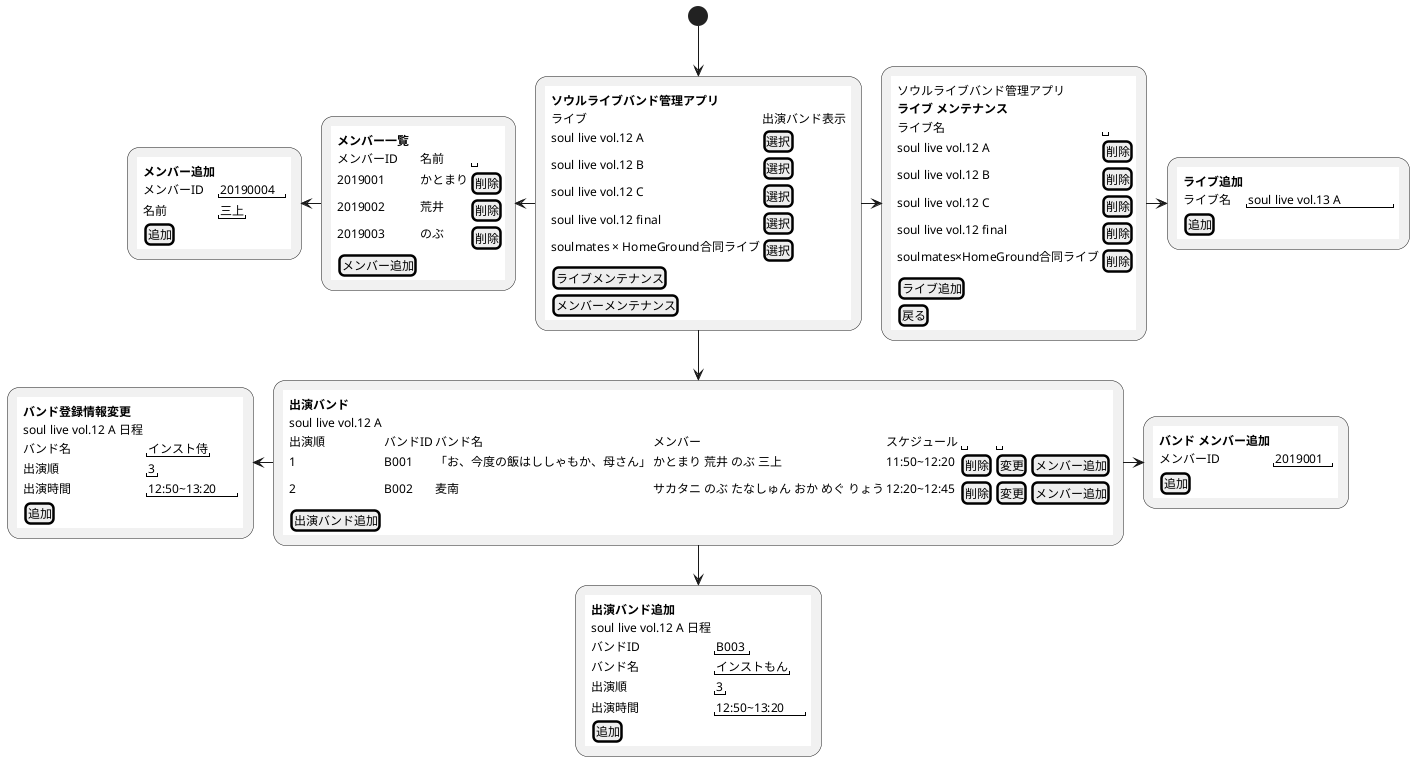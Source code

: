 @startuml name
(*) -->"
{{
    salt
    {
        <b>ソウルライブバンド管理アプリ
        ライブ|出演バンド表示
        soul live vol.12 A|[選択]
        soul live vol.12 B|[選択]
        soul live vol.12 C|[選択]
        soul live vol.12 final|[選択]
        soulmates × HomeGround合同ライブ|[選択]
        [ライブメンテナンス]
        [メンバーメンテナンス]
    }
}}
" as home

home -down->"
{{
    salt
    {
        <b>出演バンド
        soul live vol.12 A
        出演順|バンドID|バンド名|メンバー|スケジュール|""|""
        1|B001|「お、今度の飯はししゃもか、母さん」|かとまり 荒井 のぶ 三上|11:50~12:20|[削除]|[変更]|[メンバー追加]
        2|B002|麦南|サカタニ のぶ たなしゅん おか めぐ りょう|12:20~12:45|[削除]|[変更]|[メンバー追加]
        [出演バンド追加]
    }
}}
" as show_band

show_band -down->"
{{
    salt
    {
        <b>出演バンド追加
        soul live vol.12 A 日程
        バンドID|"B003"
        バンド名|"インストもん"
        出演順|"3"
        出演時間|"12:50~13:20"
        [追加]
    }
}}
" as insert_band_for_live

show_band -left->"
{{
    salt
    {
        <b>バンド登録情報変更
        soul live vol.12 A 日程
        バンド名|"インスト侍"
        出演順|"3"
        出演時間|"12:50~13:20"
        [追加]
    }
}}
" as update_band_for_live

show_band -right->"
{{
    salt
    {
        <b>バンド メンバー追加
        メンバーID|"2019001"
        [追加]
    }
}}
" as formation_member

home -right->"
{{
    salt
    {
        ソウルライブバンド管理アプリ
        <b>ライブ メンテナンス
        ライブ名|""
        soul live vol.12 A|[削除]
        soul live vol.12 B|[削除]
        soul live vol.12 C|[削除]
        soul live vol.12 final|[削除]
        soulmates×HomeGround合同ライブ|[削除]
        [ライブ追加]
        [戻る]
    }
}}
" as live_mentenance

live_mentenance ->"
{{
    salt
    {
        <b>ライブ追加
        ライブ名|"soul live vol.13 A"
        [追加]
    }
}}
" as insert_live

home -left->"
{{
    salt
    {
        <b>メンバー一覧
        メンバーID|名前|""
        2019001|かとまり|[削除]
        2019002|荒井|[削除]
        2019003|のぶ|[削除]
        [メンバー追加]
    }
}}
" as mentenance_member

mentenance_member -left->"
{{
    salt
    {
        <b>メンバー追加
        メンバーID|"20190004"
        名前|"三上"
        [追加]
    }
}}
" as insert_member

@enduml